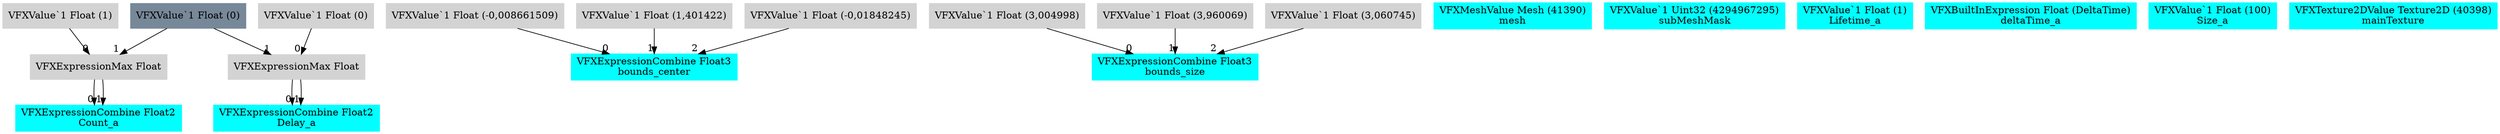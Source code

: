 digraph G {
node0 [shape="box" color="cyan" style="filled" label="VFXExpressionCombine Float2
Count_a"]
node1 [shape="box" color="lightgray" style="filled" label="VFXExpressionMax Float"]
node2 [shape="box" color="lightgray" style="filled" label="VFXValue`1 Float (1)"]
node3 [shape="box" color="lightslategray" style="filled" label="VFXValue`1 Float (0)"]
node4 [shape="box" color="cyan" style="filled" label="VFXExpressionCombine Float2
Delay_a"]
node5 [shape="box" color="lightgray" style="filled" label="VFXExpressionMax Float"]
node6 [shape="box" color="lightgray" style="filled" label="VFXValue`1 Float (0)"]
node7 [shape="box" color="cyan" style="filled" label="VFXExpressionCombine Float3
bounds_center"]
node8 [shape="box" color="lightgray" style="filled" label="VFXValue`1 Float (-0,008661509)"]
node9 [shape="box" color="lightgray" style="filled" label="VFXValue`1 Float (1,401422)"]
node10 [shape="box" color="lightgray" style="filled" label="VFXValue`1 Float (-0,01848245)"]
node11 [shape="box" color="cyan" style="filled" label="VFXExpressionCombine Float3
bounds_size"]
node12 [shape="box" color="lightgray" style="filled" label="VFXValue`1 Float (3,004998)"]
node13 [shape="box" color="lightgray" style="filled" label="VFXValue`1 Float (3,960069)"]
node14 [shape="box" color="lightgray" style="filled" label="VFXValue`1 Float (3,060745)"]
node15 [shape="box" color="cyan" style="filled" label="VFXMeshValue Mesh (41390)
mesh"]
node16 [shape="box" color="cyan" style="filled" label="VFXValue`1 Uint32 (4294967295)
subMeshMask"]
node17 [shape="box" color="cyan" style="filled" label="VFXValue`1 Float (1)
Lifetime_a"]
node18 [shape="box" color="cyan" style="filled" label="VFXBuiltInExpression Float (DeltaTime)
deltaTime_a"]
node19 [shape="box" color="cyan" style="filled" label="VFXValue`1 Float (100)
Size_a"]
node20 [shape="box" color="cyan" style="filled" label="VFXTexture2DValue Texture2D (40398)
mainTexture"]
node1 -> node0 [headlabel="0"]
node1 -> node0 [headlabel="1"]
node2 -> node1 [headlabel="0"]
node3 -> node1 [headlabel="1"]
node5 -> node4 [headlabel="0"]
node5 -> node4 [headlabel="1"]
node6 -> node5 [headlabel="0"]
node3 -> node5 [headlabel="1"]
node8 -> node7 [headlabel="0"]
node9 -> node7 [headlabel="1"]
node10 -> node7 [headlabel="2"]
node12 -> node11 [headlabel="0"]
node13 -> node11 [headlabel="1"]
node14 -> node11 [headlabel="2"]
}
